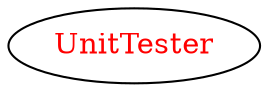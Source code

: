 digraph dependencyGraph {
 concentrate=true;
 ranksep="2.0";
 rankdir="LR"; 
 splines="ortho";
"UnitTester" [fontcolor="red"];
}